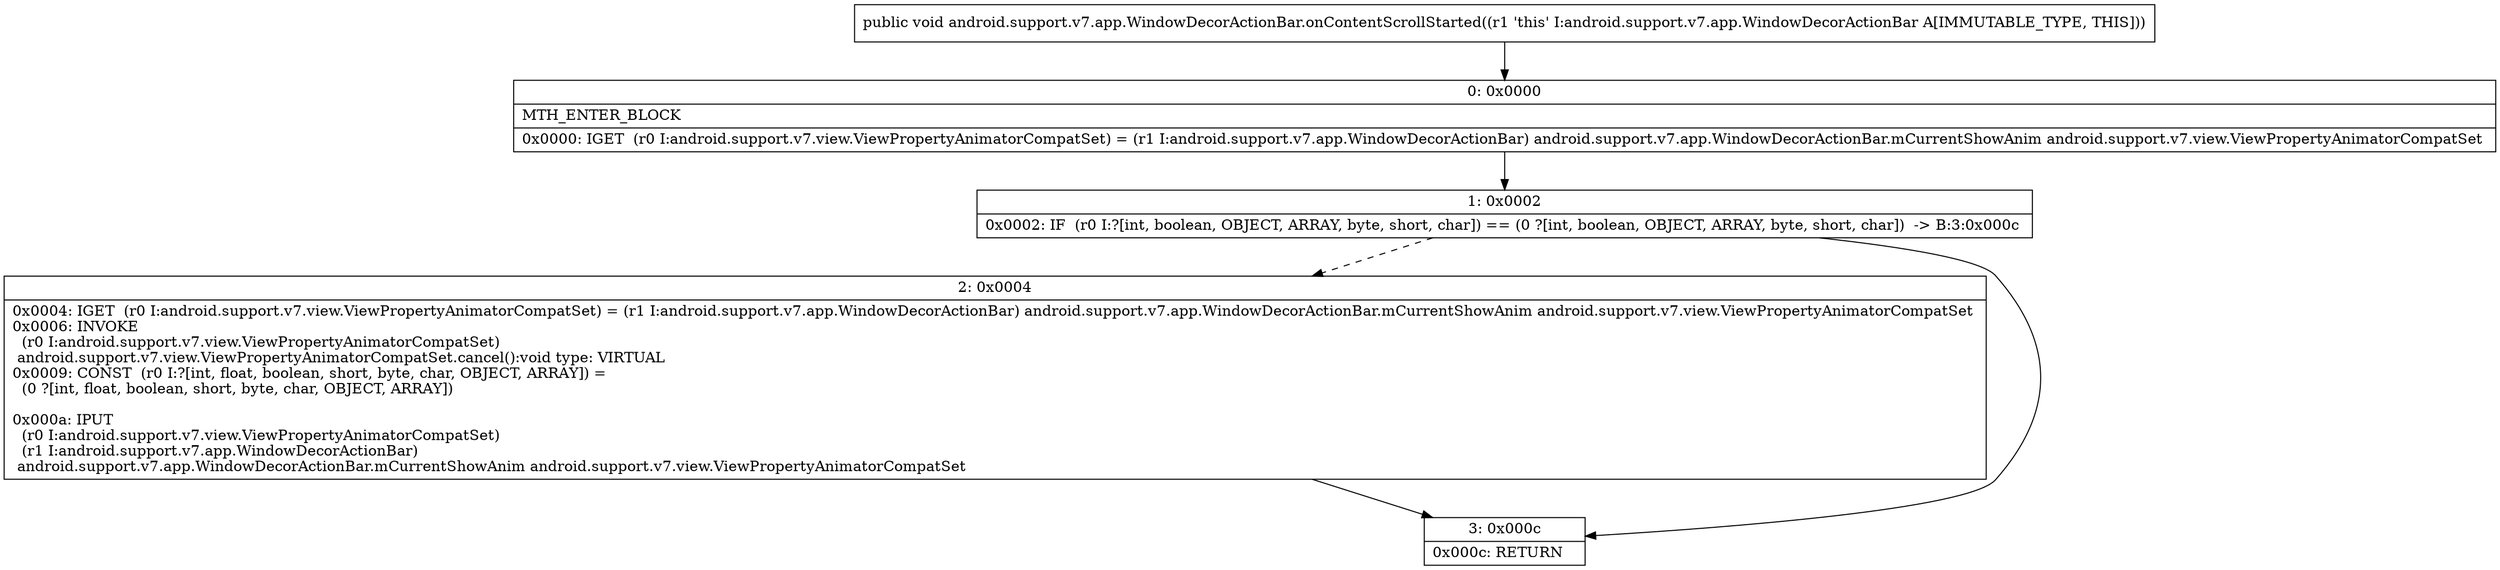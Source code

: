 digraph "CFG forandroid.support.v7.app.WindowDecorActionBar.onContentScrollStarted()V" {
Node_0 [shape=record,label="{0\:\ 0x0000|MTH_ENTER_BLOCK\l|0x0000: IGET  (r0 I:android.support.v7.view.ViewPropertyAnimatorCompatSet) = (r1 I:android.support.v7.app.WindowDecorActionBar) android.support.v7.app.WindowDecorActionBar.mCurrentShowAnim android.support.v7.view.ViewPropertyAnimatorCompatSet \l}"];
Node_1 [shape=record,label="{1\:\ 0x0002|0x0002: IF  (r0 I:?[int, boolean, OBJECT, ARRAY, byte, short, char]) == (0 ?[int, boolean, OBJECT, ARRAY, byte, short, char])  \-\> B:3:0x000c \l}"];
Node_2 [shape=record,label="{2\:\ 0x0004|0x0004: IGET  (r0 I:android.support.v7.view.ViewPropertyAnimatorCompatSet) = (r1 I:android.support.v7.app.WindowDecorActionBar) android.support.v7.app.WindowDecorActionBar.mCurrentShowAnim android.support.v7.view.ViewPropertyAnimatorCompatSet \l0x0006: INVOKE  \l  (r0 I:android.support.v7.view.ViewPropertyAnimatorCompatSet)\l android.support.v7.view.ViewPropertyAnimatorCompatSet.cancel():void type: VIRTUAL \l0x0009: CONST  (r0 I:?[int, float, boolean, short, byte, char, OBJECT, ARRAY]) = \l  (0 ?[int, float, boolean, short, byte, char, OBJECT, ARRAY])\l \l0x000a: IPUT  \l  (r0 I:android.support.v7.view.ViewPropertyAnimatorCompatSet)\l  (r1 I:android.support.v7.app.WindowDecorActionBar)\l android.support.v7.app.WindowDecorActionBar.mCurrentShowAnim android.support.v7.view.ViewPropertyAnimatorCompatSet \l}"];
Node_3 [shape=record,label="{3\:\ 0x000c|0x000c: RETURN   \l}"];
MethodNode[shape=record,label="{public void android.support.v7.app.WindowDecorActionBar.onContentScrollStarted((r1 'this' I:android.support.v7.app.WindowDecorActionBar A[IMMUTABLE_TYPE, THIS])) }"];
MethodNode -> Node_0;
Node_0 -> Node_1;
Node_1 -> Node_2[style=dashed];
Node_1 -> Node_3;
Node_2 -> Node_3;
}

